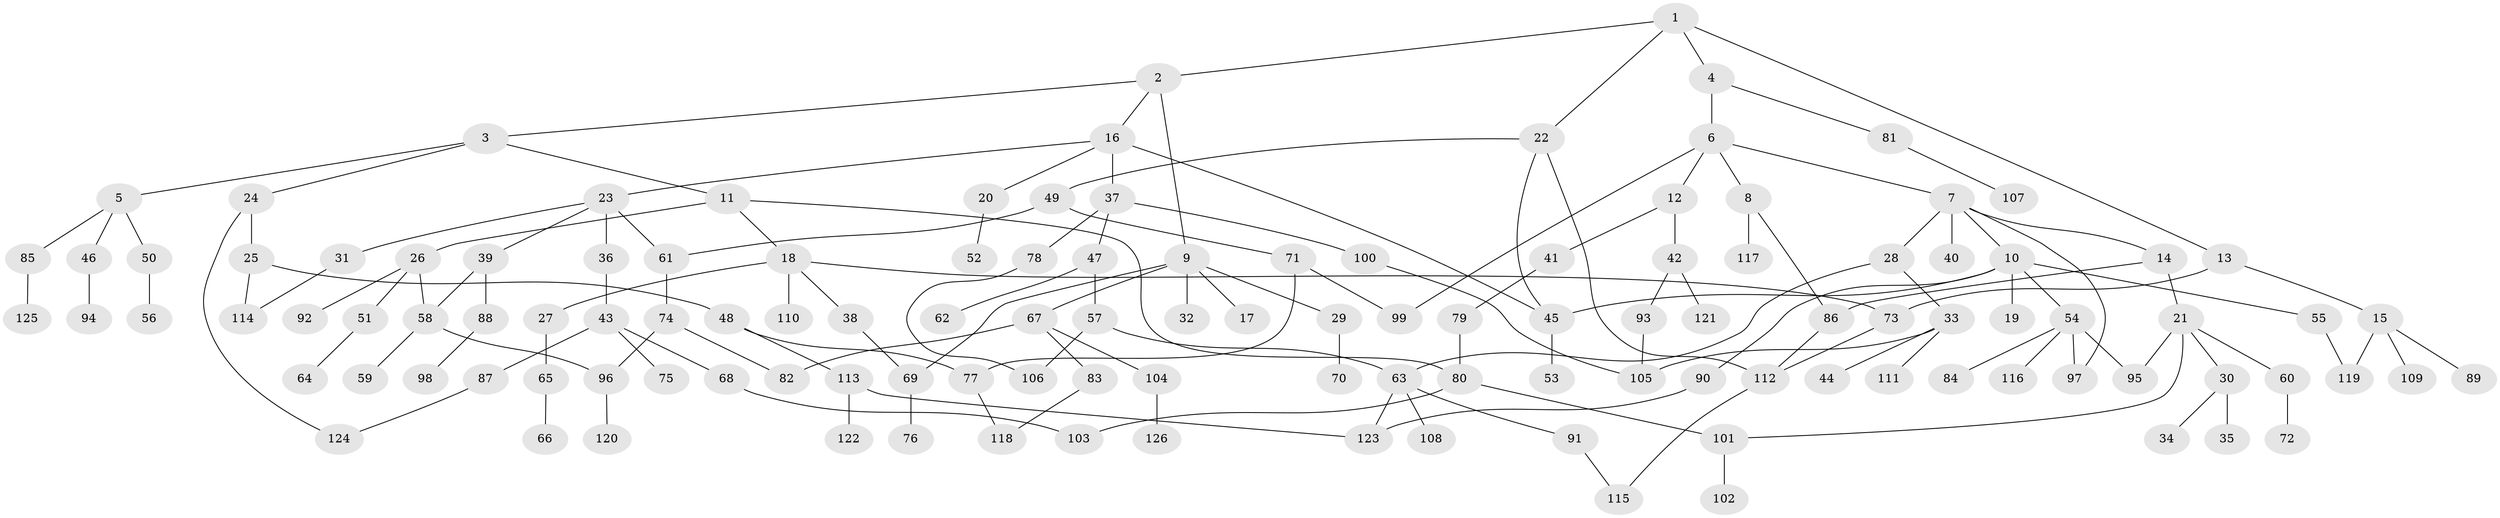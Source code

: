 // Generated by graph-tools (version 1.1) at 2025/49/03/09/25 03:49:22]
// undirected, 126 vertices, 154 edges
graph export_dot {
graph [start="1"]
  node [color=gray90,style=filled];
  1;
  2;
  3;
  4;
  5;
  6;
  7;
  8;
  9;
  10;
  11;
  12;
  13;
  14;
  15;
  16;
  17;
  18;
  19;
  20;
  21;
  22;
  23;
  24;
  25;
  26;
  27;
  28;
  29;
  30;
  31;
  32;
  33;
  34;
  35;
  36;
  37;
  38;
  39;
  40;
  41;
  42;
  43;
  44;
  45;
  46;
  47;
  48;
  49;
  50;
  51;
  52;
  53;
  54;
  55;
  56;
  57;
  58;
  59;
  60;
  61;
  62;
  63;
  64;
  65;
  66;
  67;
  68;
  69;
  70;
  71;
  72;
  73;
  74;
  75;
  76;
  77;
  78;
  79;
  80;
  81;
  82;
  83;
  84;
  85;
  86;
  87;
  88;
  89;
  90;
  91;
  92;
  93;
  94;
  95;
  96;
  97;
  98;
  99;
  100;
  101;
  102;
  103;
  104;
  105;
  106;
  107;
  108;
  109;
  110;
  111;
  112;
  113;
  114;
  115;
  116;
  117;
  118;
  119;
  120;
  121;
  122;
  123;
  124;
  125;
  126;
  1 -- 2;
  1 -- 4;
  1 -- 13;
  1 -- 22;
  2 -- 3;
  2 -- 9;
  2 -- 16;
  3 -- 5;
  3 -- 11;
  3 -- 24;
  4 -- 6;
  4 -- 81;
  5 -- 46;
  5 -- 50;
  5 -- 85;
  6 -- 7;
  6 -- 8;
  6 -- 12;
  6 -- 99;
  7 -- 10;
  7 -- 14;
  7 -- 28;
  7 -- 40;
  7 -- 97;
  8 -- 117;
  8 -- 86;
  9 -- 17;
  9 -- 29;
  9 -- 32;
  9 -- 67;
  9 -- 69;
  10 -- 19;
  10 -- 54;
  10 -- 55;
  10 -- 90;
  10 -- 45;
  11 -- 18;
  11 -- 26;
  11 -- 80;
  12 -- 41;
  12 -- 42;
  13 -- 15;
  13 -- 73;
  14 -- 21;
  14 -- 86;
  15 -- 89;
  15 -- 109;
  15 -- 119;
  16 -- 20;
  16 -- 23;
  16 -- 37;
  16 -- 45;
  18 -- 27;
  18 -- 38;
  18 -- 110;
  18 -- 73;
  20 -- 52;
  21 -- 30;
  21 -- 60;
  21 -- 95;
  21 -- 101;
  22 -- 45;
  22 -- 49;
  22 -- 112;
  23 -- 31;
  23 -- 36;
  23 -- 39;
  23 -- 61;
  24 -- 25;
  24 -- 124;
  25 -- 48;
  25 -- 114;
  26 -- 51;
  26 -- 92;
  26 -- 58;
  27 -- 65;
  28 -- 33;
  28 -- 63;
  29 -- 70;
  30 -- 34;
  30 -- 35;
  31 -- 114;
  33 -- 44;
  33 -- 111;
  33 -- 105;
  36 -- 43;
  37 -- 47;
  37 -- 78;
  37 -- 100;
  38 -- 69;
  39 -- 58;
  39 -- 88;
  41 -- 79;
  42 -- 93;
  42 -- 121;
  43 -- 68;
  43 -- 75;
  43 -- 87;
  45 -- 53;
  46 -- 94;
  47 -- 57;
  47 -- 62;
  48 -- 113;
  48 -- 77;
  49 -- 71;
  49 -- 61;
  50 -- 56;
  51 -- 64;
  54 -- 84;
  54 -- 116;
  54 -- 95;
  54 -- 97;
  55 -- 119;
  57 -- 106;
  57 -- 63;
  58 -- 59;
  58 -- 96;
  60 -- 72;
  61 -- 74;
  63 -- 91;
  63 -- 108;
  63 -- 123;
  65 -- 66;
  67 -- 82;
  67 -- 83;
  67 -- 104;
  68 -- 103;
  69 -- 76;
  71 -- 77;
  71 -- 99;
  73 -- 112;
  74 -- 96;
  74 -- 82;
  77 -- 118;
  78 -- 106;
  79 -- 80;
  80 -- 101;
  80 -- 103;
  81 -- 107;
  83 -- 118;
  85 -- 125;
  86 -- 112;
  87 -- 124;
  88 -- 98;
  90 -- 123;
  91 -- 115;
  93 -- 105;
  96 -- 120;
  100 -- 105;
  101 -- 102;
  104 -- 126;
  112 -- 115;
  113 -- 122;
  113 -- 123;
}
